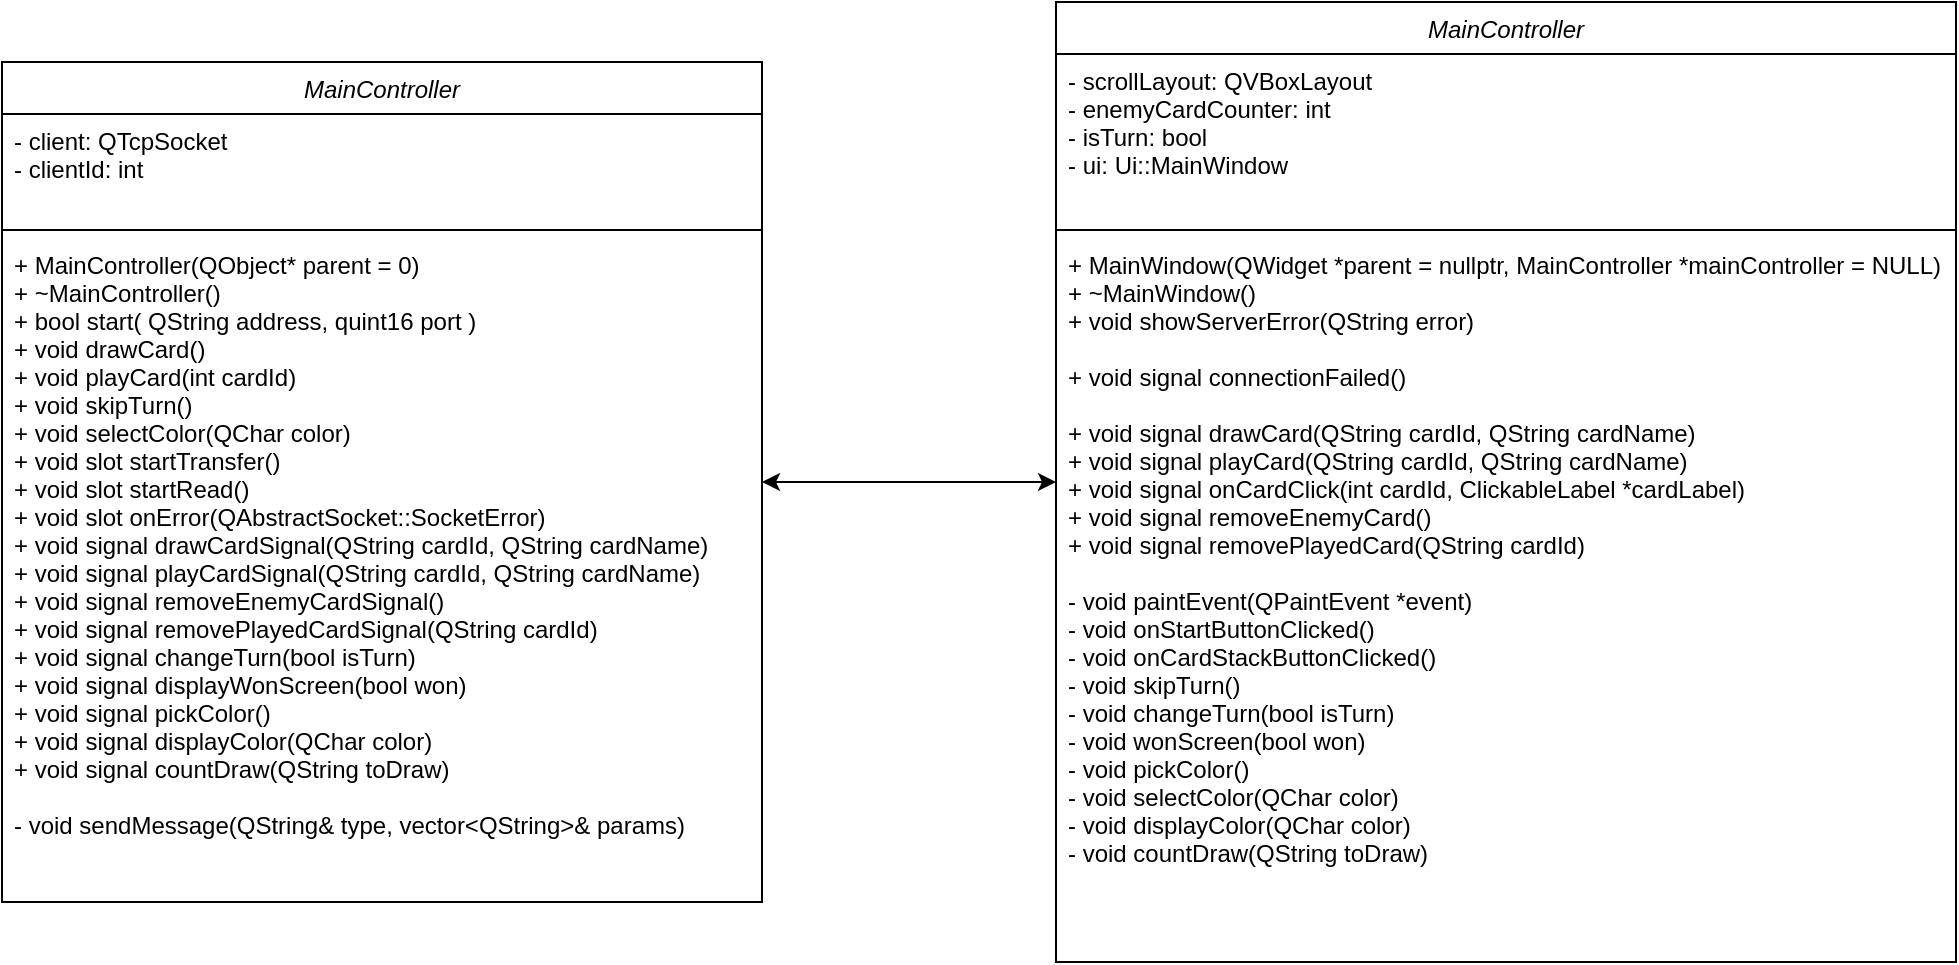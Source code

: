 <mxfile version="24.0.7" type="device">
  <diagram id="C5RBs43oDa-KdzZeNtuy" name="Page-1">
    <mxGraphModel dx="882" dy="509" grid="1" gridSize="10" guides="1" tooltips="1" connect="1" arrows="1" fold="1" page="1" pageScale="1" pageWidth="827" pageHeight="1169" math="0" shadow="0">
      <root>
        <mxCell id="WIyWlLk6GJQsqaUBKTNV-0" />
        <mxCell id="WIyWlLk6GJQsqaUBKTNV-1" parent="WIyWlLk6GJQsqaUBKTNV-0" />
        <mxCell id="zkfFHV4jXpPFQw0GAbJ--0" value="MainController" style="swimlane;fontStyle=2;align=center;verticalAlign=top;childLayout=stackLayout;horizontal=1;startSize=26;horizontalStack=0;resizeParent=1;resizeLast=0;collapsible=1;marginBottom=0;rounded=0;shadow=0;strokeWidth=1;" parent="WIyWlLk6GJQsqaUBKTNV-1" vertex="1">
          <mxGeometry x="300" y="260" width="380" height="420" as="geometry">
            <mxRectangle x="230" y="140" width="160" height="26" as="alternateBounds" />
          </mxGeometry>
        </mxCell>
        <mxCell id="zkfFHV4jXpPFQw0GAbJ--1" value="- client: QTcpSocket&#xa;- clientId: int" style="text;align=left;verticalAlign=top;spacingLeft=4;spacingRight=4;overflow=hidden;rotatable=0;points=[[0,0.5],[1,0.5]];portConstraint=eastwest;" parent="zkfFHV4jXpPFQw0GAbJ--0" vertex="1">
          <mxGeometry y="26" width="380" height="54" as="geometry" />
        </mxCell>
        <mxCell id="zkfFHV4jXpPFQw0GAbJ--4" value="" style="line;html=1;strokeWidth=1;align=left;verticalAlign=middle;spacingTop=-1;spacingLeft=3;spacingRight=3;rotatable=0;labelPosition=right;points=[];portConstraint=eastwest;" parent="zkfFHV4jXpPFQw0GAbJ--0" vertex="1">
          <mxGeometry y="80" width="380" height="8" as="geometry" />
        </mxCell>
        <mxCell id="zkfFHV4jXpPFQw0GAbJ--5" value="+ MainController(QObject* parent = 0)&#xa;+ ~MainController()&#xa;+ bool start( QString address, quint16 port )&#xa;+ void drawCard()&#xa;+ void playCard(int cardId)&#xa;+ void skipTurn()&#xa;+ void selectColor(QChar color)&#xa;+ void slot startTransfer()&#xa;+ void slot startRead()&#xa;+ void slot onError(QAbstractSocket::SocketError)&#xa;+ void signal drawCardSignal(QString cardId, QString cardName)&#xa;+ void signal playCardSignal(QString cardId, QString cardName)&#xa;+ void signal removeEnemyCardSignal()&#xa;+ void signal removePlayedCardSignal(QString cardId)&#xa;+ void signal changeTurn(bool isTurn)&#xa;+ void signal displayWonScreen(bool won)&#xa;+ void signal pickColor()&#xa;+ void signal displayColor(QChar color)&#xa;+ void signal countDraw(QString toDraw)&#xa;&#xa;- void sendMessage(QString&amp; type, vector&lt;QString&gt;&amp; params)" style="text;align=left;verticalAlign=top;spacingLeft=4;spacingRight=4;overflow=hidden;rotatable=0;points=[[0,0.5],[1,0.5]];portConstraint=eastwest;" parent="zkfFHV4jXpPFQw0GAbJ--0" vertex="1">
          <mxGeometry y="88" width="380" height="332" as="geometry" />
        </mxCell>
        <mxCell id="llNL7SAflPxEFZb4hBW--1" value="MainController" style="swimlane;fontStyle=2;align=center;verticalAlign=top;childLayout=stackLayout;horizontal=1;startSize=26;horizontalStack=0;resizeParent=1;resizeLast=0;collapsible=1;marginBottom=0;rounded=0;shadow=0;strokeWidth=1;" vertex="1" parent="WIyWlLk6GJQsqaUBKTNV-1">
          <mxGeometry x="827" y="230" width="450" height="480" as="geometry">
            <mxRectangle x="230" y="140" width="160" height="26" as="alternateBounds" />
          </mxGeometry>
        </mxCell>
        <mxCell id="llNL7SAflPxEFZb4hBW--2" value="- scrollLayout: QVBoxLayout&#xa;- enemyCardCounter: int&#xa;- isTurn: bool&#xa;- ui: Ui::MainWindow&#xa;" style="text;align=left;verticalAlign=top;spacingLeft=4;spacingRight=4;overflow=hidden;rotatable=0;points=[[0,0.5],[1,0.5]];portConstraint=eastwest;" vertex="1" parent="llNL7SAflPxEFZb4hBW--1">
          <mxGeometry y="26" width="450" height="84" as="geometry" />
        </mxCell>
        <mxCell id="llNL7SAflPxEFZb4hBW--3" value="" style="line;html=1;strokeWidth=1;align=left;verticalAlign=middle;spacingTop=-1;spacingLeft=3;spacingRight=3;rotatable=0;labelPosition=right;points=[];portConstraint=eastwest;" vertex="1" parent="llNL7SAflPxEFZb4hBW--1">
          <mxGeometry y="110" width="450" height="8" as="geometry" />
        </mxCell>
        <mxCell id="llNL7SAflPxEFZb4hBW--4" value="+ MainWindow(QWidget *parent = nullptr, MainController *mainController = NULL)&#xa;+ ~MainWindow()&#xa;+ void showServerError(QString error)&#xa;&#xa;+ void signal connectionFailed()&#xa;&#xa;+ void signal drawCard(QString cardId, QString cardName)&#xa;+ void signal playCard(QString cardId, QString cardName)&#xa;+ void signal onCardClick(int cardId, ClickableLabel *cardLabel)&#xa;+ void signal removeEnemyCard()&#xa;+ void signal removePlayedCard(QString cardId)&#xa;&#xa;- void paintEvent(QPaintEvent *event)&#xa;- void onStartButtonClicked()&#xa;- void onCardStackButtonClicked()&#xa;- void skipTurn()&#xa;- void changeTurn(bool isTurn)&#xa;- void wonScreen(bool won)&#xa;- void pickColor()&#xa;- void selectColor(QChar color)&#xa;- void displayColor(QChar color)&#xa;- void countDraw(QString toDraw)&#xa;" style="text;align=left;verticalAlign=top;spacingLeft=4;spacingRight=4;overflow=hidden;rotatable=0;points=[[0,0.5],[1,0.5]];portConstraint=eastwest;" vertex="1" parent="llNL7SAflPxEFZb4hBW--1">
          <mxGeometry y="118" width="450" height="332" as="geometry" />
        </mxCell>
        <mxCell id="llNL7SAflPxEFZb4hBW--6" value="" style="endArrow=classic;startArrow=classic;html=1;rounded=0;" edge="1" parent="WIyWlLk6GJQsqaUBKTNV-1" source="llNL7SAflPxEFZb4hBW--1" target="zkfFHV4jXpPFQw0GAbJ--0">
          <mxGeometry width="50" height="50" relative="1" as="geometry">
            <mxPoint x="910" y="560" as="sourcePoint" />
            <mxPoint x="960" y="510" as="targetPoint" />
          </mxGeometry>
        </mxCell>
      </root>
    </mxGraphModel>
  </diagram>
</mxfile>
